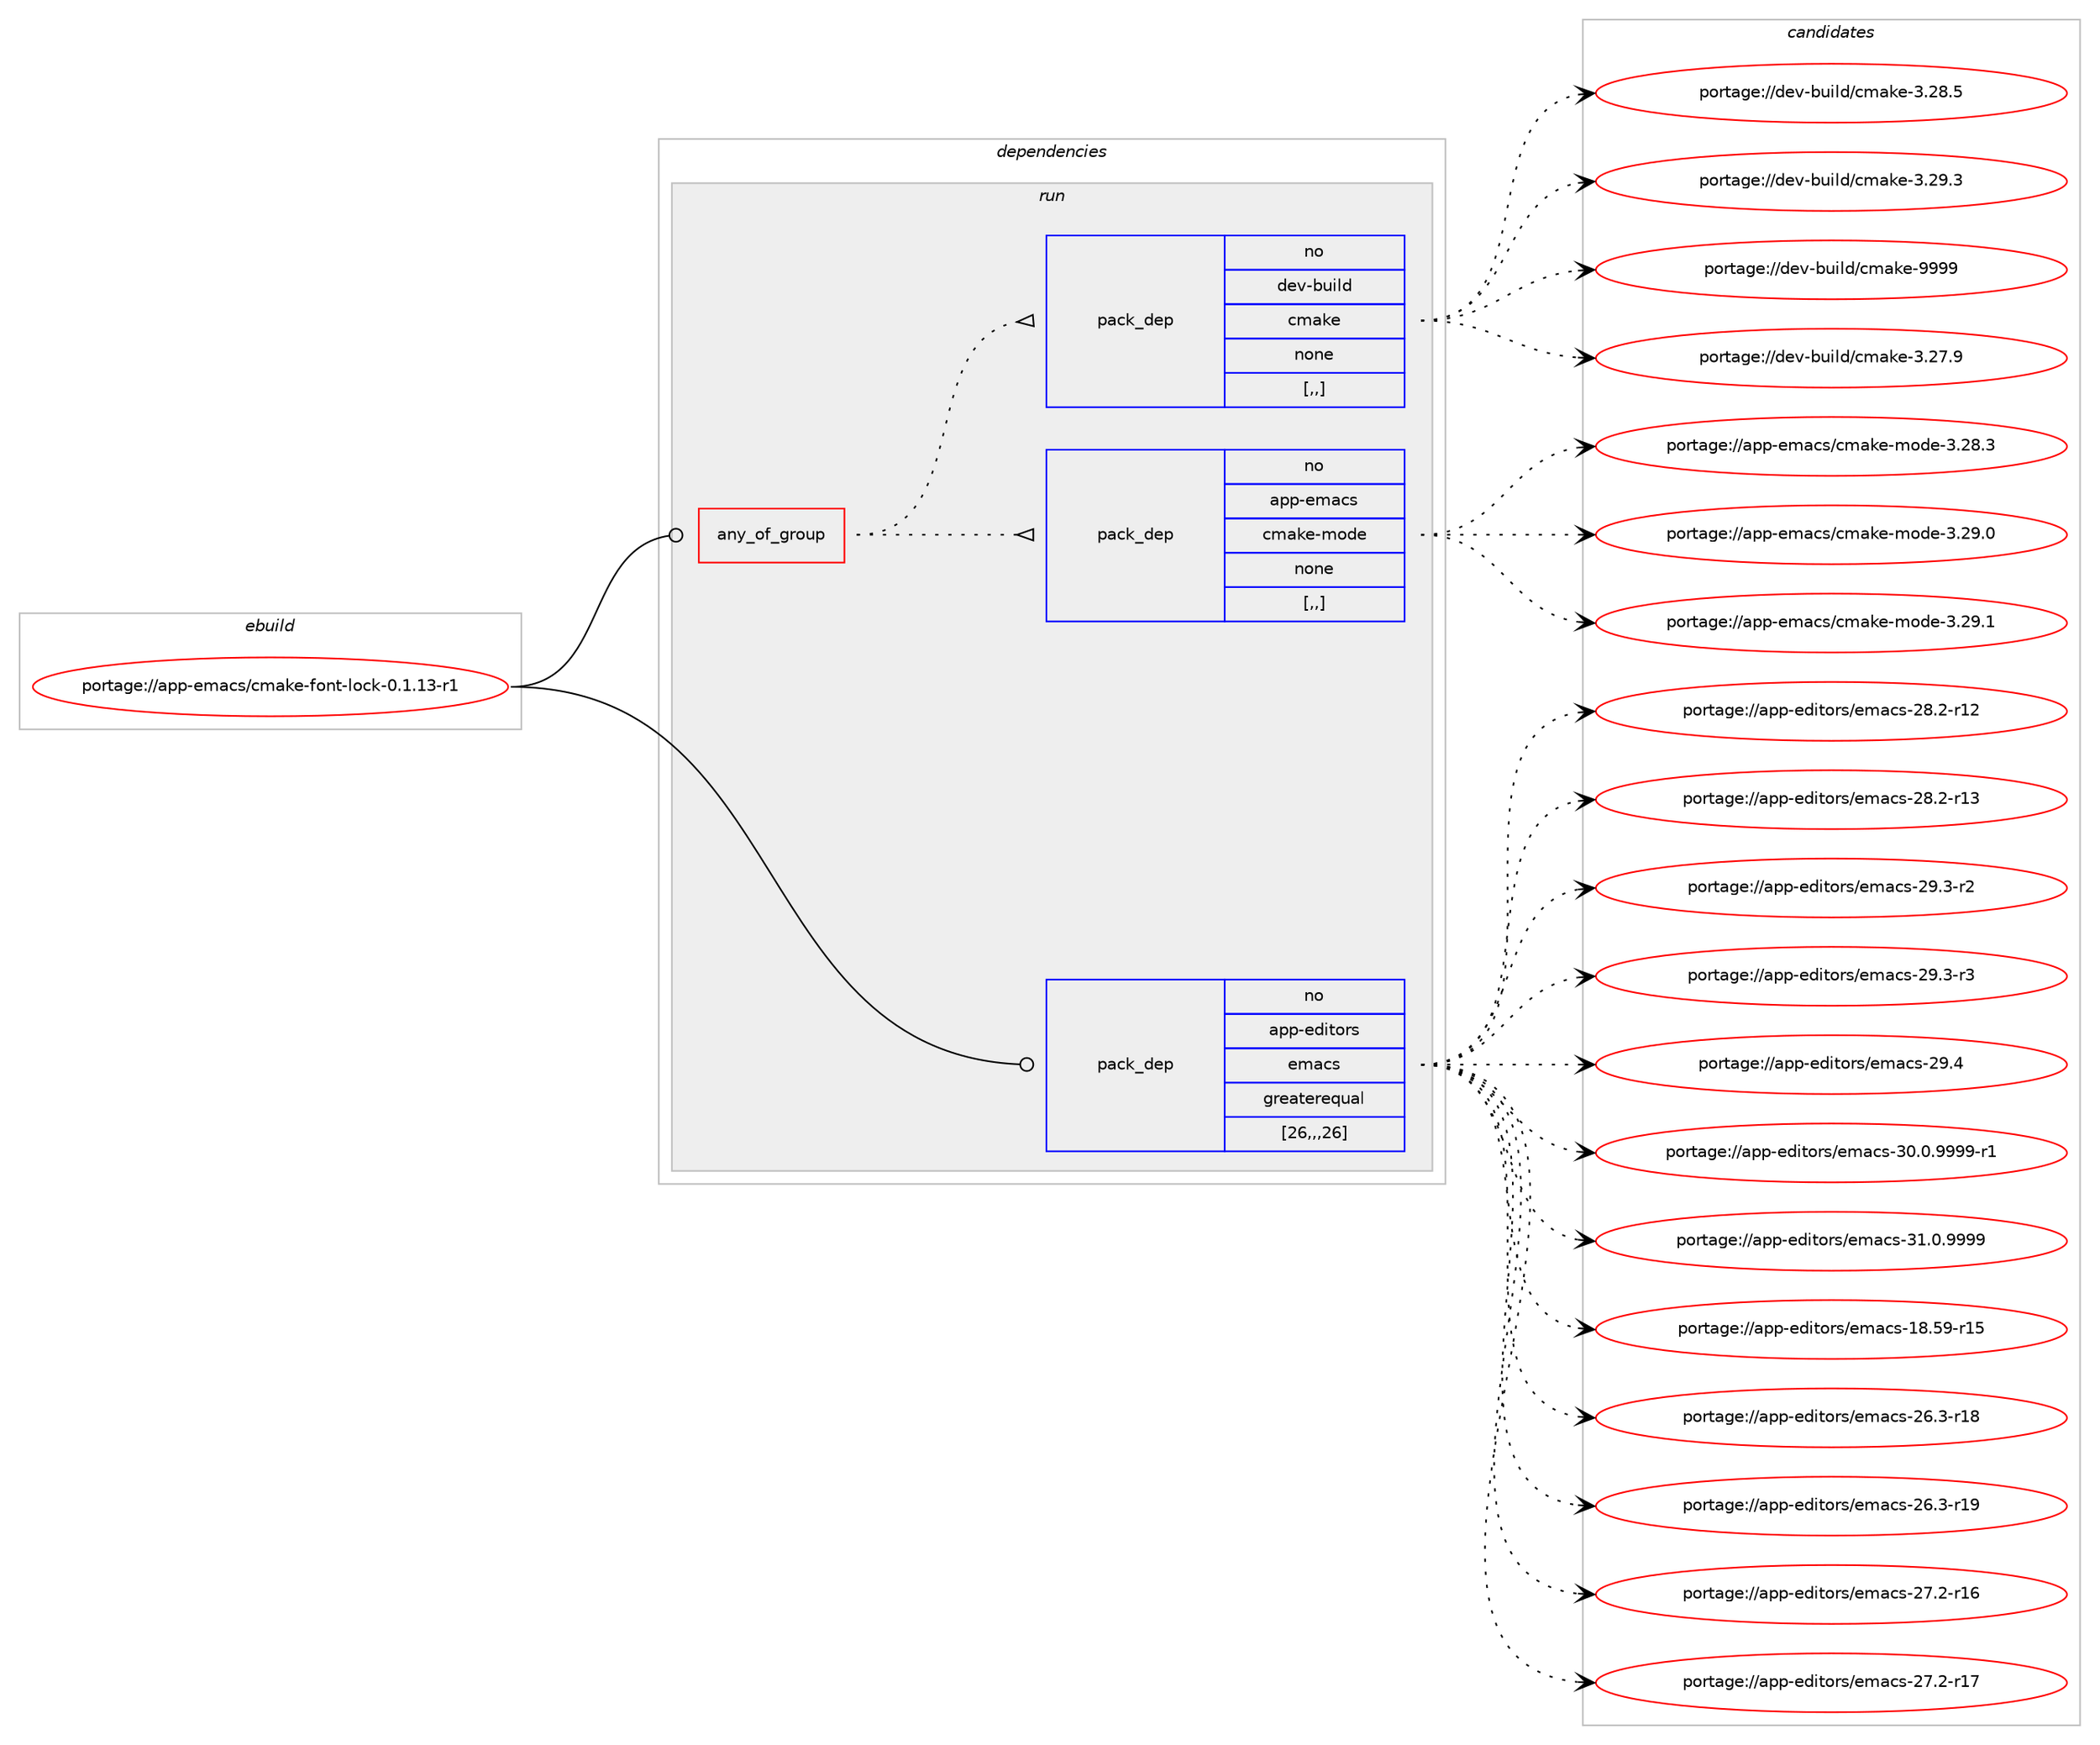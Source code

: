 digraph prolog {

# *************
# Graph options
# *************

newrank=true;
concentrate=true;
compound=true;
graph [rankdir=LR,fontname=Helvetica,fontsize=10,ranksep=1.5];#, ranksep=2.5, nodesep=0.2];
edge  [arrowhead=vee];
node  [fontname=Helvetica,fontsize=10];

# **********
# The ebuild
# **********

subgraph cluster_leftcol {
color=gray;
rank=same;
label=<<i>ebuild</i>>;
id [label="portage://app-emacs/cmake-font-lock-0.1.13-r1", color=red, width=4, href="../app-emacs/cmake-font-lock-0.1.13-r1.svg"];
}

# ****************
# The dependencies
# ****************

subgraph cluster_midcol {
color=gray;
label=<<i>dependencies</i>>;
subgraph cluster_compile {
fillcolor="#eeeeee";
style=filled;
label=<<i>compile</i>>;
}
subgraph cluster_compileandrun {
fillcolor="#eeeeee";
style=filled;
label=<<i>compile and run</i>>;
}
subgraph cluster_run {
fillcolor="#eeeeee";
style=filled;
label=<<i>run</i>>;
subgraph any118 {
dependency21792 [label=<<TABLE BORDER="0" CELLBORDER="1" CELLSPACING="0" CELLPADDING="4"><TR><TD CELLPADDING="10">any_of_group</TD></TR></TABLE>>, shape=none, color=red];subgraph pack15630 {
dependency21793 [label=<<TABLE BORDER="0" CELLBORDER="1" CELLSPACING="0" CELLPADDING="4" WIDTH="220"><TR><TD ROWSPAN="6" CELLPADDING="30">pack_dep</TD></TR><TR><TD WIDTH="110">no</TD></TR><TR><TD>app-emacs</TD></TR><TR><TD>cmake-mode</TD></TR><TR><TD>none</TD></TR><TR><TD>[,,]</TD></TR></TABLE>>, shape=none, color=blue];
}
dependency21792:e -> dependency21793:w [weight=20,style="dotted",arrowhead="oinv"];
subgraph pack15631 {
dependency21794 [label=<<TABLE BORDER="0" CELLBORDER="1" CELLSPACING="0" CELLPADDING="4" WIDTH="220"><TR><TD ROWSPAN="6" CELLPADDING="30">pack_dep</TD></TR><TR><TD WIDTH="110">no</TD></TR><TR><TD>dev-build</TD></TR><TR><TD>cmake</TD></TR><TR><TD>none</TD></TR><TR><TD>[,,]</TD></TR></TABLE>>, shape=none, color=blue];
}
dependency21792:e -> dependency21794:w [weight=20,style="dotted",arrowhead="oinv"];
}
id:e -> dependency21792:w [weight=20,style="solid",arrowhead="odot"];
subgraph pack15632 {
dependency21795 [label=<<TABLE BORDER="0" CELLBORDER="1" CELLSPACING="0" CELLPADDING="4" WIDTH="220"><TR><TD ROWSPAN="6" CELLPADDING="30">pack_dep</TD></TR><TR><TD WIDTH="110">no</TD></TR><TR><TD>app-editors</TD></TR><TR><TD>emacs</TD></TR><TR><TD>greaterequal</TD></TR><TR><TD>[26,,,26]</TD></TR></TABLE>>, shape=none, color=blue];
}
id:e -> dependency21795:w [weight=20,style="solid",arrowhead="odot"];
}
}

# **************
# The candidates
# **************

subgraph cluster_choices {
rank=same;
color=gray;
label=<<i>candidates</i>>;

subgraph choice15630 {
color=black;
nodesep=1;
choice971121124510110997991154799109971071014510911110010145514650564651 [label="portage://app-emacs/cmake-mode-3.28.3", color=red, width=4,href="../app-emacs/cmake-mode-3.28.3.svg"];
choice971121124510110997991154799109971071014510911110010145514650574648 [label="portage://app-emacs/cmake-mode-3.29.0", color=red, width=4,href="../app-emacs/cmake-mode-3.29.0.svg"];
choice971121124510110997991154799109971071014510911110010145514650574649 [label="portage://app-emacs/cmake-mode-3.29.1", color=red, width=4,href="../app-emacs/cmake-mode-3.29.1.svg"];
dependency21793:e -> choice971121124510110997991154799109971071014510911110010145514650564651:w [style=dotted,weight="100"];
dependency21793:e -> choice971121124510110997991154799109971071014510911110010145514650574648:w [style=dotted,weight="100"];
dependency21793:e -> choice971121124510110997991154799109971071014510911110010145514650574649:w [style=dotted,weight="100"];
}
subgraph choice15631 {
color=black;
nodesep=1;
choice100101118459811710510810047991099710710145514650554657 [label="portage://dev-build/cmake-3.27.9", color=red, width=4,href="../dev-build/cmake-3.27.9.svg"];
choice100101118459811710510810047991099710710145514650564653 [label="portage://dev-build/cmake-3.28.5", color=red, width=4,href="../dev-build/cmake-3.28.5.svg"];
choice100101118459811710510810047991099710710145514650574651 [label="portage://dev-build/cmake-3.29.3", color=red, width=4,href="../dev-build/cmake-3.29.3.svg"];
choice10010111845981171051081004799109971071014557575757 [label="portage://dev-build/cmake-9999", color=red, width=4,href="../dev-build/cmake-9999.svg"];
dependency21794:e -> choice100101118459811710510810047991099710710145514650554657:w [style=dotted,weight="100"];
dependency21794:e -> choice100101118459811710510810047991099710710145514650564653:w [style=dotted,weight="100"];
dependency21794:e -> choice100101118459811710510810047991099710710145514650574651:w [style=dotted,weight="100"];
dependency21794:e -> choice10010111845981171051081004799109971071014557575757:w [style=dotted,weight="100"];
}
subgraph choice15632 {
color=black;
nodesep=1;
choice9711211245101100105116111114115471011099799115454956465357451144953 [label="portage://app-editors/emacs-18.59-r15", color=red, width=4,href="../app-editors/emacs-18.59-r15.svg"];
choice97112112451011001051161111141154710110997991154550544651451144956 [label="portage://app-editors/emacs-26.3-r18", color=red, width=4,href="../app-editors/emacs-26.3-r18.svg"];
choice97112112451011001051161111141154710110997991154550544651451144957 [label="portage://app-editors/emacs-26.3-r19", color=red, width=4,href="../app-editors/emacs-26.3-r19.svg"];
choice97112112451011001051161111141154710110997991154550554650451144954 [label="portage://app-editors/emacs-27.2-r16", color=red, width=4,href="../app-editors/emacs-27.2-r16.svg"];
choice97112112451011001051161111141154710110997991154550554650451144955 [label="portage://app-editors/emacs-27.2-r17", color=red, width=4,href="../app-editors/emacs-27.2-r17.svg"];
choice97112112451011001051161111141154710110997991154550564650451144950 [label="portage://app-editors/emacs-28.2-r12", color=red, width=4,href="../app-editors/emacs-28.2-r12.svg"];
choice97112112451011001051161111141154710110997991154550564650451144951 [label="portage://app-editors/emacs-28.2-r13", color=red, width=4,href="../app-editors/emacs-28.2-r13.svg"];
choice971121124510110010511611111411547101109979911545505746514511450 [label="portage://app-editors/emacs-29.3-r2", color=red, width=4,href="../app-editors/emacs-29.3-r2.svg"];
choice971121124510110010511611111411547101109979911545505746514511451 [label="portage://app-editors/emacs-29.3-r3", color=red, width=4,href="../app-editors/emacs-29.3-r3.svg"];
choice97112112451011001051161111141154710110997991154550574652 [label="portage://app-editors/emacs-29.4", color=red, width=4,href="../app-editors/emacs-29.4.svg"];
choice9711211245101100105116111114115471011099799115455148464846575757574511449 [label="portage://app-editors/emacs-30.0.9999-r1", color=red, width=4,href="../app-editors/emacs-30.0.9999-r1.svg"];
choice971121124510110010511611111411547101109979911545514946484657575757 [label="portage://app-editors/emacs-31.0.9999", color=red, width=4,href="../app-editors/emacs-31.0.9999.svg"];
dependency21795:e -> choice9711211245101100105116111114115471011099799115454956465357451144953:w [style=dotted,weight="100"];
dependency21795:e -> choice97112112451011001051161111141154710110997991154550544651451144956:w [style=dotted,weight="100"];
dependency21795:e -> choice97112112451011001051161111141154710110997991154550544651451144957:w [style=dotted,weight="100"];
dependency21795:e -> choice97112112451011001051161111141154710110997991154550554650451144954:w [style=dotted,weight="100"];
dependency21795:e -> choice97112112451011001051161111141154710110997991154550554650451144955:w [style=dotted,weight="100"];
dependency21795:e -> choice97112112451011001051161111141154710110997991154550564650451144950:w [style=dotted,weight="100"];
dependency21795:e -> choice97112112451011001051161111141154710110997991154550564650451144951:w [style=dotted,weight="100"];
dependency21795:e -> choice971121124510110010511611111411547101109979911545505746514511450:w [style=dotted,weight="100"];
dependency21795:e -> choice971121124510110010511611111411547101109979911545505746514511451:w [style=dotted,weight="100"];
dependency21795:e -> choice97112112451011001051161111141154710110997991154550574652:w [style=dotted,weight="100"];
dependency21795:e -> choice9711211245101100105116111114115471011099799115455148464846575757574511449:w [style=dotted,weight="100"];
dependency21795:e -> choice971121124510110010511611111411547101109979911545514946484657575757:w [style=dotted,weight="100"];
}
}

}
